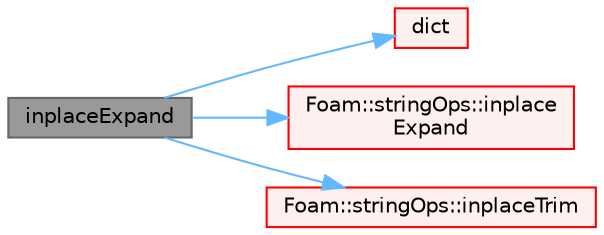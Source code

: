 digraph "inplaceExpand"
{
 // LATEX_PDF_SIZE
  bgcolor="transparent";
  edge [fontname=Helvetica,fontsize=10,labelfontname=Helvetica,labelfontsize=10];
  node [fontname=Helvetica,fontsize=10,shape=box,height=0.2,width=0.4];
  rankdir="LR";
  Node1 [id="Node000001",label="inplaceExpand",height=0.2,width=0.4,color="gray40", fillcolor="grey60", style="filled", fontcolor="black",tooltip=" "];
  Node1 -> Node2 [id="edge1_Node000001_Node000002",color="steelblue1",style="solid",tooltip=" "];
  Node2 [id="Node000002",label="dict",height=0.2,width=0.4,color="red", fillcolor="#FFF0F0", style="filled",URL="$classFoam_1_1dynamicCodeContext.html#acd785f4ea373f46742aefadc813e17ed",tooltip=" "];
  Node1 -> Node4 [id="edge2_Node000001_Node000004",color="steelblue1",style="solid",tooltip=" "];
  Node4 [id="Node000004",label="Foam::stringOps::inplace\lExpand",height=0.2,width=0.4,color="red", fillcolor="#FFF0F0", style="filled",URL="$namespaceFoam_1_1stringOps.html#a95abd8a84dd4a528c5e3451958951f24",tooltip=" "];
  Node1 -> Node8 [id="edge3_Node000001_Node000008",color="steelblue1",style="solid",tooltip=" "];
  Node8 [id="Node000008",label="Foam::stringOps::inplaceTrim",height=0.2,width=0.4,color="red", fillcolor="#FFF0F0", style="filled",URL="$namespaceFoam_1_1stringOps.html#aba441a4674a5b69db26b7248cdbcbdba",tooltip=" "];
}
